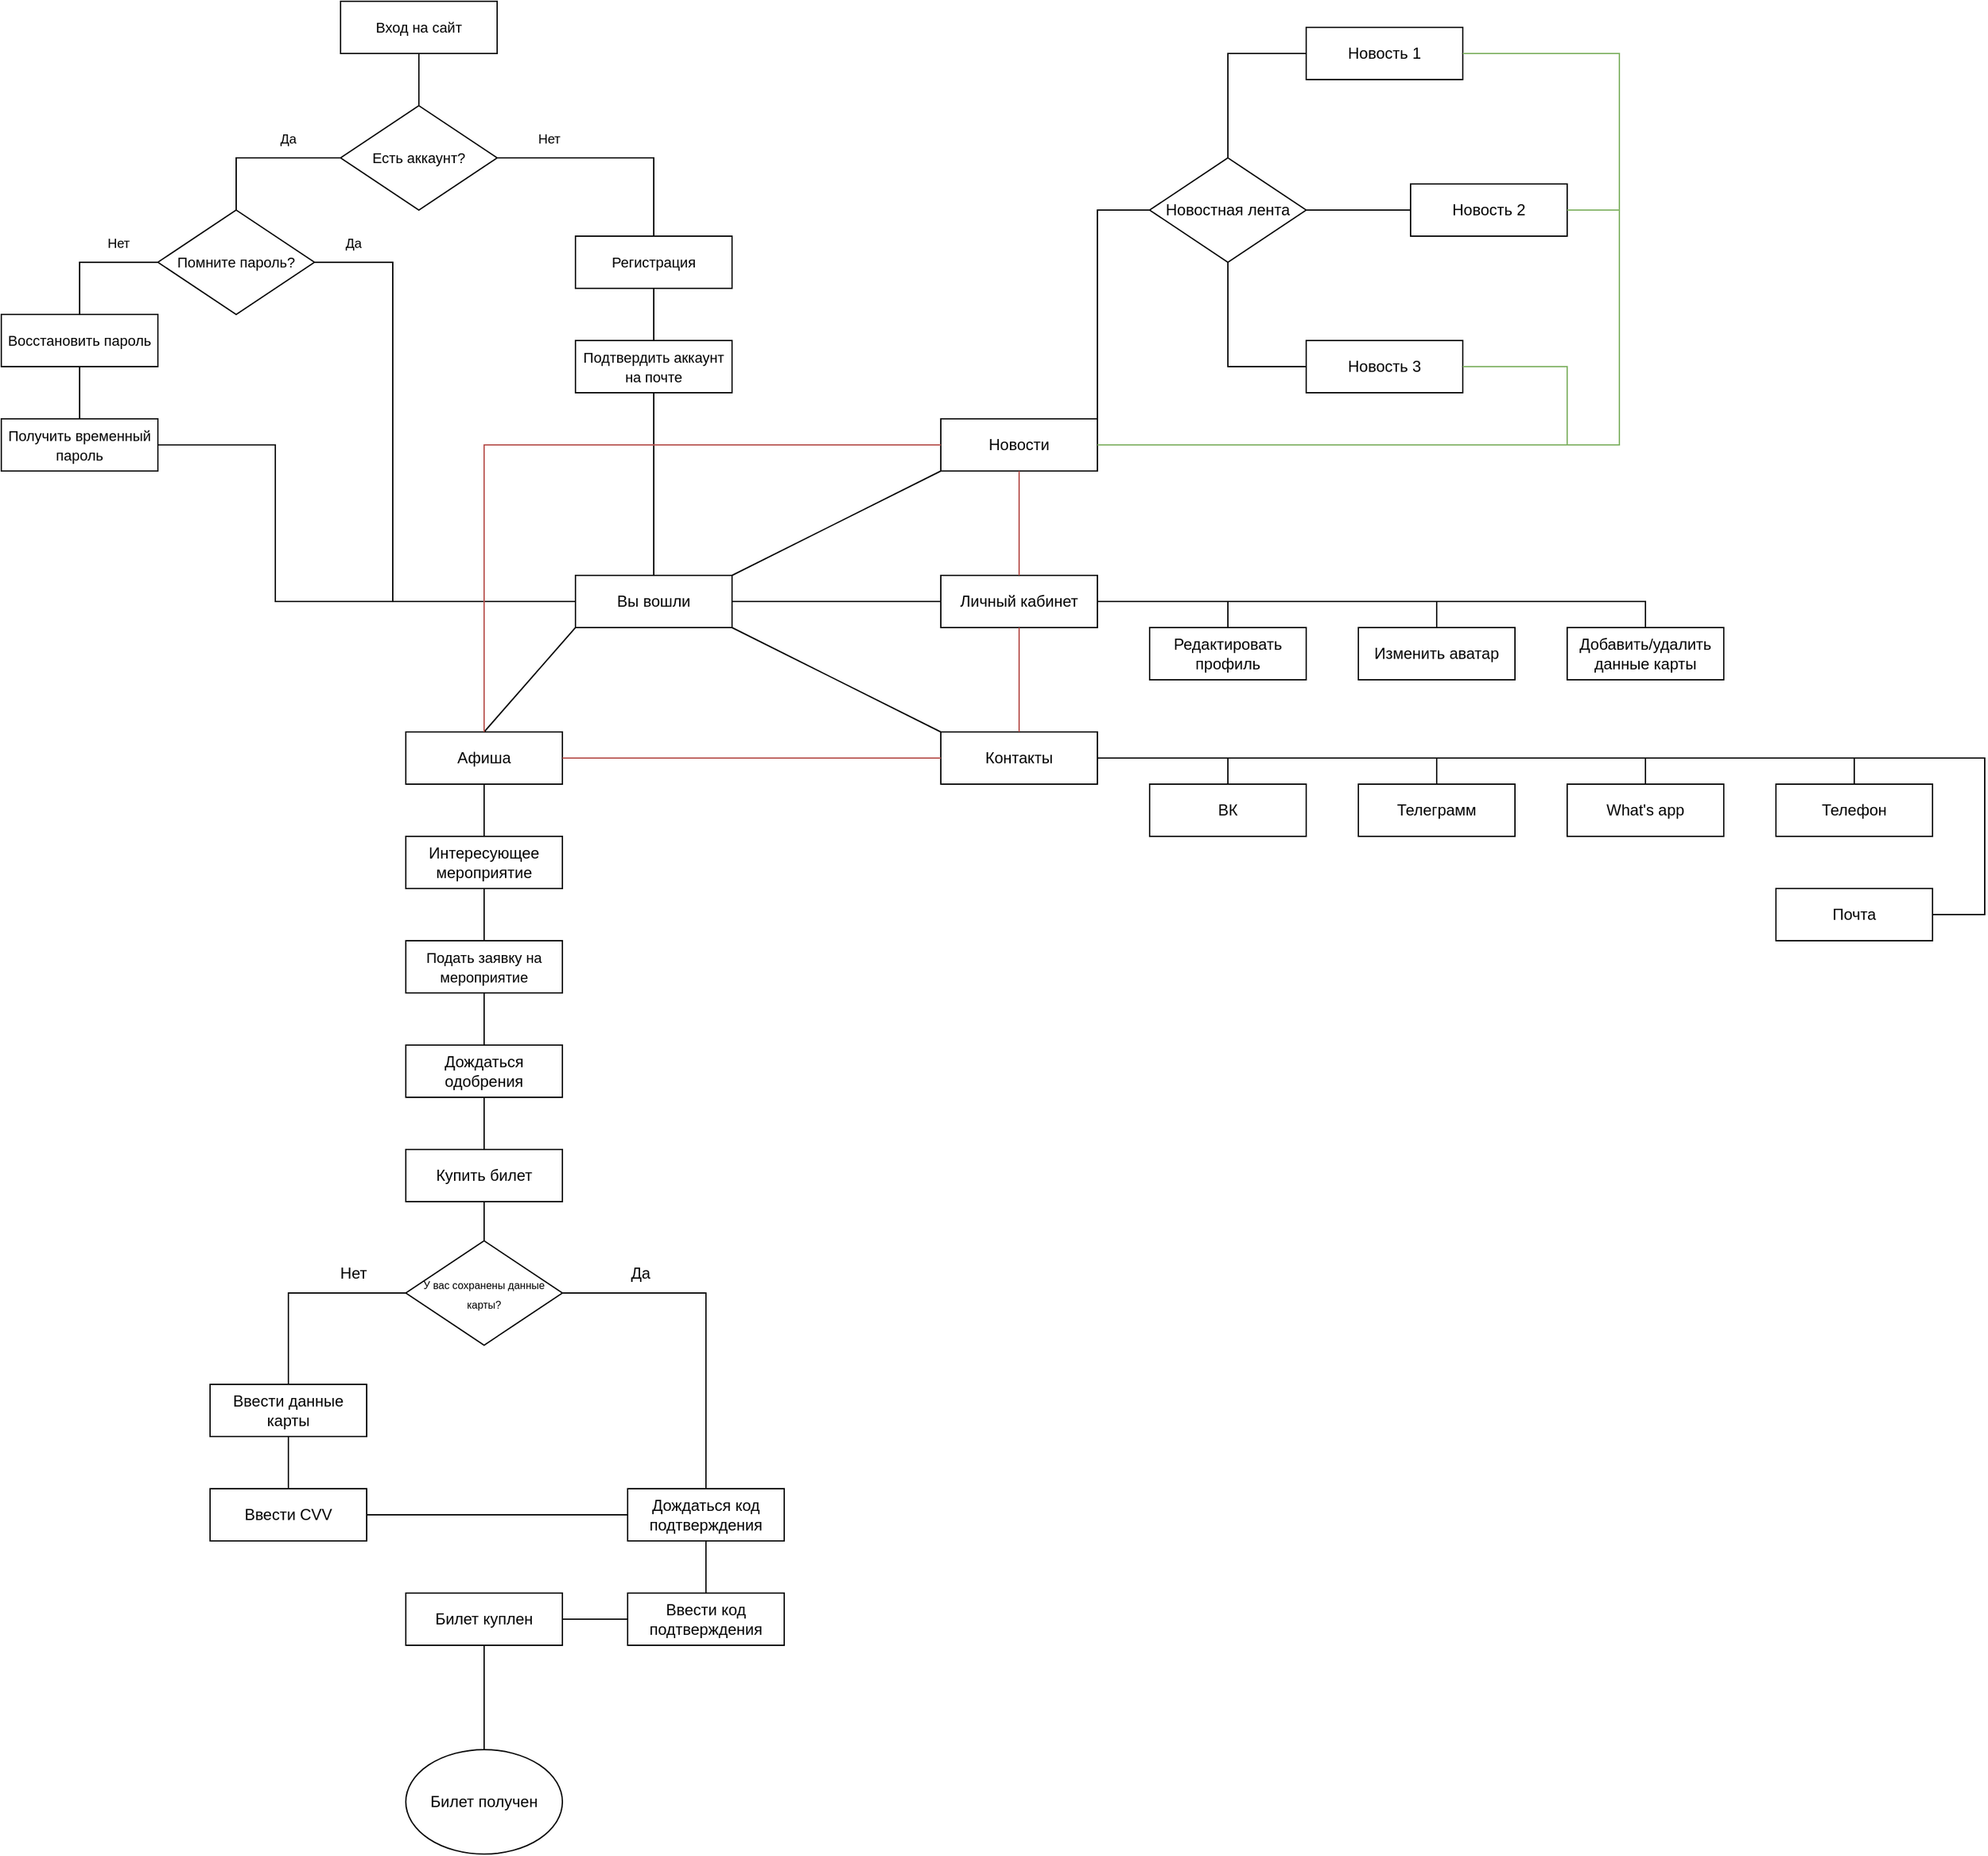 <mxfile version="21.1.1" type="github">
  <diagram name="Страница 1" id="HWNgeaMleUm3BnMJHNl-">
    <mxGraphModel dx="4148" dy="2312" grid="1" gridSize="10" guides="1" tooltips="1" connect="1" arrows="1" fold="1" page="1" pageScale="1" pageWidth="1654" pageHeight="2336" math="0" shadow="0">
      <root>
        <mxCell id="0" />
        <mxCell id="1" parent="0" />
        <mxCell id="MJawjroZl4JYm6e8TZIz-1" value="&lt;font style=&quot;font-size: 11px;&quot;&gt;Вход на сайт&lt;/font&gt;" style="rounded=0;whiteSpace=wrap;html=1;" vertex="1" parent="1">
          <mxGeometry x="340" y="40" width="120" height="40" as="geometry" />
        </mxCell>
        <mxCell id="MJawjroZl4JYm6e8TZIz-2" value="" style="endArrow=none;html=1;rounded=0;entryX=0.5;entryY=1;entryDx=0;entryDy=0;exitX=0.5;exitY=0;exitDx=0;exitDy=0;" edge="1" parent="1" target="MJawjroZl4JYm6e8TZIz-1">
          <mxGeometry width="50" height="50" relative="1" as="geometry">
            <mxPoint x="400" y="120.0" as="sourcePoint" />
            <mxPoint x="450" y="280" as="targetPoint" />
          </mxGeometry>
        </mxCell>
        <mxCell id="MJawjroZl4JYm6e8TZIz-4" value="&lt;font style=&quot;font-size: 11px;&quot;&gt;Есть аккаунт?&lt;/font&gt;" style="rhombus;whiteSpace=wrap;html=1;" vertex="1" parent="1">
          <mxGeometry x="340" y="120" width="120" height="80" as="geometry" />
        </mxCell>
        <mxCell id="MJawjroZl4JYm6e8TZIz-8" value="" style="endArrow=none;html=1;rounded=0;exitX=0;exitY=0.5;exitDx=0;exitDy=0;entryX=0.5;entryY=0;entryDx=0;entryDy=0;" edge="1" parent="1" source="MJawjroZl4JYm6e8TZIz-4" target="MJawjroZl4JYm6e8TZIz-13">
          <mxGeometry width="50" height="50" relative="1" as="geometry">
            <mxPoint x="360" y="150" as="sourcePoint" />
            <mxPoint x="260" y="200" as="targetPoint" />
            <Array as="points">
              <mxPoint x="260" y="160" />
            </Array>
          </mxGeometry>
        </mxCell>
        <mxCell id="MJawjroZl4JYm6e8TZIz-9" value="&lt;font style=&quot;font-size: 10px;&quot;&gt;Да&lt;/font&gt;" style="text;html=1;strokeColor=none;fillColor=none;align=center;verticalAlign=middle;whiteSpace=wrap;rounded=0;" vertex="1" parent="1">
          <mxGeometry x="270" y="140" width="60" height="10" as="geometry" />
        </mxCell>
        <mxCell id="MJawjroZl4JYm6e8TZIz-10" value="" style="endArrow=none;html=1;rounded=0;exitX=1;exitY=0.5;exitDx=0;exitDy=0;entryX=0.5;entryY=0;entryDx=0;entryDy=0;" edge="1" parent="1" source="MJawjroZl4JYm6e8TZIz-4" target="MJawjroZl4JYm6e8TZIz-16">
          <mxGeometry width="50" height="50" relative="1" as="geometry">
            <mxPoint x="450" y="200" as="sourcePoint" />
            <mxPoint x="540" y="200" as="targetPoint" />
            <Array as="points">
              <mxPoint x="580" y="160" />
            </Array>
          </mxGeometry>
        </mxCell>
        <mxCell id="MJawjroZl4JYm6e8TZIz-11" value="&lt;font style=&quot;font-size: 10px;&quot;&gt;Нет&lt;/font&gt;" style="text;html=1;strokeColor=none;fillColor=none;align=center;verticalAlign=middle;whiteSpace=wrap;rounded=0;" vertex="1" parent="1">
          <mxGeometry x="470" y="140" width="60" height="10" as="geometry" />
        </mxCell>
        <mxCell id="MJawjroZl4JYm6e8TZIz-13" value="&lt;font style=&quot;font-size: 11px;&quot;&gt;Помните пароль?&lt;/font&gt;" style="rhombus;whiteSpace=wrap;html=1;" vertex="1" parent="1">
          <mxGeometry x="200" y="200" width="120" height="80" as="geometry" />
        </mxCell>
        <mxCell id="MJawjroZl4JYm6e8TZIz-16" value="&lt;font style=&quot;font-size: 11px;&quot;&gt;Регистрация&lt;/font&gt;" style="rounded=0;whiteSpace=wrap;html=1;" vertex="1" parent="1">
          <mxGeometry x="520" y="220" width="120" height="40" as="geometry" />
        </mxCell>
        <mxCell id="MJawjroZl4JYm6e8TZIz-17" value="" style="endArrow=none;html=1;rounded=0;exitX=1;exitY=0.5;exitDx=0;exitDy=0;entryX=0;entryY=0.5;entryDx=0;entryDy=0;" edge="1" parent="1" source="MJawjroZl4JYm6e8TZIz-13" target="MJawjroZl4JYm6e8TZIz-23">
          <mxGeometry width="50" height="50" relative="1" as="geometry">
            <mxPoint x="260" y="260" as="sourcePoint" />
            <mxPoint x="480" y="400" as="targetPoint" />
            <Array as="points">
              <mxPoint x="380" y="240" />
              <mxPoint x="380" y="500" />
            </Array>
          </mxGeometry>
        </mxCell>
        <mxCell id="MJawjroZl4JYm6e8TZIz-18" value="" style="endArrow=none;html=1;rounded=0;entryX=0;entryY=0.5;entryDx=0;entryDy=0;" edge="1" parent="1" target="MJawjroZl4JYm6e8TZIz-13">
          <mxGeometry width="50" height="50" relative="1" as="geometry">
            <mxPoint x="140" y="280" as="sourcePoint" />
            <mxPoint x="320" y="220" as="targetPoint" />
            <Array as="points">
              <mxPoint x="140" y="240" />
            </Array>
          </mxGeometry>
        </mxCell>
        <mxCell id="MJawjroZl4JYm6e8TZIz-19" value="&lt;font style=&quot;font-size: 10px;&quot;&gt;Да&lt;/font&gt;" style="text;html=1;strokeColor=none;fillColor=none;align=center;verticalAlign=middle;whiteSpace=wrap;rounded=0;" vertex="1" parent="1">
          <mxGeometry x="320" y="210" width="60" height="30" as="geometry" />
        </mxCell>
        <mxCell id="MJawjroZl4JYm6e8TZIz-20" value="&lt;font style=&quot;font-size: 10px;&quot;&gt;Нет&lt;/font&gt;" style="text;html=1;strokeColor=none;fillColor=none;align=center;verticalAlign=middle;whiteSpace=wrap;rounded=0;" vertex="1" parent="1">
          <mxGeometry x="140" y="210" width="60" height="30" as="geometry" />
        </mxCell>
        <mxCell id="MJawjroZl4JYm6e8TZIz-21" value="&lt;font style=&quot;font-size: 11px;&quot;&gt;Подтвердить аккаунт на почте&lt;/font&gt;" style="rounded=0;whiteSpace=wrap;html=1;" vertex="1" parent="1">
          <mxGeometry x="520" y="300" width="120" height="40" as="geometry" />
        </mxCell>
        <mxCell id="MJawjroZl4JYm6e8TZIz-22" value="" style="endArrow=none;html=1;rounded=0;entryX=0.5;entryY=1;entryDx=0;entryDy=0;exitX=0.5;exitY=0;exitDx=0;exitDy=0;" edge="1" parent="1" source="MJawjroZl4JYm6e8TZIz-21" target="MJawjroZl4JYm6e8TZIz-16">
          <mxGeometry width="50" height="50" relative="1" as="geometry">
            <mxPoint x="520" y="310" as="sourcePoint" />
            <mxPoint x="570" y="260" as="targetPoint" />
            <Array as="points">
              <mxPoint x="580" y="300" />
            </Array>
          </mxGeometry>
        </mxCell>
        <mxCell id="MJawjroZl4JYm6e8TZIz-23" value="Вы вошли" style="rounded=0;whiteSpace=wrap;html=1;" vertex="1" parent="1">
          <mxGeometry x="520" y="480" width="120" height="40" as="geometry" />
        </mxCell>
        <mxCell id="MJawjroZl4JYm6e8TZIz-24" value="" style="endArrow=none;html=1;rounded=0;exitX=0.5;exitY=0;exitDx=0;exitDy=0;entryX=0.5;entryY=1;entryDx=0;entryDy=0;" edge="1" parent="1" source="MJawjroZl4JYm6e8TZIz-23" target="MJawjroZl4JYm6e8TZIz-21">
          <mxGeometry width="50" height="50" relative="1" as="geometry">
            <mxPoint x="540" y="380" as="sourcePoint" />
            <mxPoint x="420" y="280" as="targetPoint" />
            <Array as="points" />
          </mxGeometry>
        </mxCell>
        <mxCell id="MJawjroZl4JYm6e8TZIz-26" value="&lt;font style=&quot;font-size: 11px;&quot;&gt;Подать заявку на мероприятие&lt;/font&gt;" style="rounded=0;whiteSpace=wrap;html=1;" vertex="1" parent="1">
          <mxGeometry x="390" y="760" width="120" height="40" as="geometry" />
        </mxCell>
        <mxCell id="MJawjroZl4JYm6e8TZIz-29" value="Дождаться одобрения" style="rounded=0;whiteSpace=wrap;html=1;" vertex="1" parent="1">
          <mxGeometry x="390" y="840" width="120" height="40" as="geometry" />
        </mxCell>
        <mxCell id="MJawjroZl4JYm6e8TZIz-30" value="&lt;font style=&quot;font-size: 11px;&quot;&gt;Восстановить пароль&lt;/font&gt;" style="rounded=0;whiteSpace=wrap;html=1;" vertex="1" parent="1">
          <mxGeometry x="80" y="280" width="120" height="40" as="geometry" />
        </mxCell>
        <mxCell id="MJawjroZl4JYm6e8TZIz-31" value="&lt;font style=&quot;font-size: 11px;&quot;&gt;Получить временный пароль&lt;/font&gt;" style="rounded=0;whiteSpace=wrap;html=1;" vertex="1" parent="1">
          <mxGeometry x="80" y="360" width="120" height="40" as="geometry" />
        </mxCell>
        <mxCell id="MJawjroZl4JYm6e8TZIz-32" value="" style="endArrow=none;html=1;rounded=0;exitX=0.5;exitY=0;exitDx=0;exitDy=0;entryX=0.5;entryY=1;entryDx=0;entryDy=0;" edge="1" parent="1" source="MJawjroZl4JYm6e8TZIz-31" target="MJawjroZl4JYm6e8TZIz-30">
          <mxGeometry width="50" height="50" relative="1" as="geometry">
            <mxPoint x="200" y="300" as="sourcePoint" />
            <mxPoint x="250" y="250" as="targetPoint" />
          </mxGeometry>
        </mxCell>
        <mxCell id="MJawjroZl4JYm6e8TZIz-33" value="" style="endArrow=none;html=1;rounded=0;exitX=1;exitY=0.5;exitDx=0;exitDy=0;entryX=0;entryY=0.5;entryDx=0;entryDy=0;" edge="1" parent="1" source="MJawjroZl4JYm6e8TZIz-31" target="MJawjroZl4JYm6e8TZIz-23">
          <mxGeometry width="50" height="50" relative="1" as="geometry">
            <mxPoint x="240" y="410" as="sourcePoint" />
            <mxPoint x="480" y="400" as="targetPoint" />
            <Array as="points">
              <mxPoint x="290" y="380" />
              <mxPoint x="290" y="400" />
              <mxPoint x="290" y="500" />
            </Array>
          </mxGeometry>
        </mxCell>
        <mxCell id="MJawjroZl4JYm6e8TZIz-34" value="" style="endArrow=none;html=1;rounded=0;entryX=0.5;entryY=1;entryDx=0;entryDy=0;exitX=0.5;exitY=0;exitDx=0;exitDy=0;" edge="1" parent="1" source="MJawjroZl4JYm6e8TZIz-35" target="MJawjroZl4JYm6e8TZIz-29">
          <mxGeometry width="50" height="50" relative="1" as="geometry">
            <mxPoint x="190" y="940" as="sourcePoint" />
            <mxPoint x="260" y="880" as="targetPoint" />
            <Array as="points" />
          </mxGeometry>
        </mxCell>
        <mxCell id="MJawjroZl4JYm6e8TZIz-35" value="Купить билет" style="rounded=0;whiteSpace=wrap;html=1;" vertex="1" parent="1">
          <mxGeometry x="390" y="920" width="120" height="40" as="geometry" />
        </mxCell>
        <mxCell id="MJawjroZl4JYm6e8TZIz-36" value="&lt;font style=&quot;font-size: 8px;&quot;&gt;У вас сохранены данные карты?&lt;/font&gt;" style="rhombus;whiteSpace=wrap;html=1;" vertex="1" parent="1">
          <mxGeometry x="390" y="990" width="120" height="80" as="geometry" />
        </mxCell>
        <mxCell id="MJawjroZl4JYm6e8TZIz-37" value="" style="endArrow=none;html=1;rounded=0;exitX=0.5;exitY=0;exitDx=0;exitDy=0;entryX=0.5;entryY=1;entryDx=0;entryDy=0;" edge="1" parent="1" source="MJawjroZl4JYm6e8TZIz-36" target="MJawjroZl4JYm6e8TZIz-35">
          <mxGeometry width="50" height="50" relative="1" as="geometry">
            <mxPoint x="440" y="970" as="sourcePoint" />
            <mxPoint x="490" y="920" as="targetPoint" />
          </mxGeometry>
        </mxCell>
        <mxCell id="MJawjroZl4JYm6e8TZIz-38" value="Ввести данные карты" style="rounded=0;whiteSpace=wrap;html=1;" vertex="1" parent="1">
          <mxGeometry x="240" y="1100" width="120" height="40" as="geometry" />
        </mxCell>
        <mxCell id="MJawjroZl4JYm6e8TZIz-39" value="" style="endArrow=none;html=1;rounded=0;entryX=0;entryY=0.5;entryDx=0;entryDy=0;exitX=0.5;exitY=0;exitDx=0;exitDy=0;" edge="1" parent="1" source="MJawjroZl4JYm6e8TZIz-38" target="MJawjroZl4JYm6e8TZIz-36">
          <mxGeometry width="50" height="50" relative="1" as="geometry">
            <mxPoint x="280" y="1050" as="sourcePoint" />
            <mxPoint x="330" y="1000" as="targetPoint" />
            <Array as="points">
              <mxPoint x="300" y="1030" />
            </Array>
          </mxGeometry>
        </mxCell>
        <mxCell id="MJawjroZl4JYm6e8TZIz-40" value="Дождаться код подтверждения" style="rounded=0;whiteSpace=wrap;html=1;" vertex="1" parent="1">
          <mxGeometry x="560" y="1180" width="120" height="40" as="geometry" />
        </mxCell>
        <mxCell id="MJawjroZl4JYm6e8TZIz-41" value="" style="endArrow=none;html=1;rounded=0;exitX=1;exitY=0.5;exitDx=0;exitDy=0;entryX=0.5;entryY=0;entryDx=0;entryDy=0;" edge="1" parent="1" source="MJawjroZl4JYm6e8TZIz-36" target="MJawjroZl4JYm6e8TZIz-40">
          <mxGeometry width="50" height="50" relative="1" as="geometry">
            <mxPoint x="620" y="1080" as="sourcePoint" />
            <mxPoint x="670" y="1030" as="targetPoint" />
            <Array as="points">
              <mxPoint x="620" y="1030" />
            </Array>
          </mxGeometry>
        </mxCell>
        <mxCell id="MJawjroZl4JYm6e8TZIz-42" value="Нет" style="text;html=1;strokeColor=none;fillColor=none;align=center;verticalAlign=middle;whiteSpace=wrap;rounded=0;" vertex="1" parent="1">
          <mxGeometry x="320" y="1000" width="60" height="30" as="geometry" />
        </mxCell>
        <mxCell id="MJawjroZl4JYm6e8TZIz-43" value="Да" style="text;html=1;strokeColor=none;fillColor=none;align=center;verticalAlign=middle;whiteSpace=wrap;rounded=0;" vertex="1" parent="1">
          <mxGeometry x="540" y="1000" width="60" height="30" as="geometry" />
        </mxCell>
        <mxCell id="MJawjroZl4JYm6e8TZIz-44" value="Ввести CVV" style="rounded=0;whiteSpace=wrap;html=1;" vertex="1" parent="1">
          <mxGeometry x="240" y="1180" width="120" height="40" as="geometry" />
        </mxCell>
        <mxCell id="MJawjroZl4JYm6e8TZIz-45" value="" style="endArrow=none;html=1;rounded=0;exitX=0.5;exitY=0;exitDx=0;exitDy=0;entryX=0.5;entryY=1;entryDx=0;entryDy=0;" edge="1" parent="1" source="MJawjroZl4JYm6e8TZIz-44" target="MJawjroZl4JYm6e8TZIz-38">
          <mxGeometry width="50" height="50" relative="1" as="geometry">
            <mxPoint x="390" y="1120" as="sourcePoint" />
            <mxPoint x="440" y="1070" as="targetPoint" />
          </mxGeometry>
        </mxCell>
        <mxCell id="MJawjroZl4JYm6e8TZIz-46" value="" style="endArrow=none;html=1;rounded=0;entryX=0;entryY=0.5;entryDx=0;entryDy=0;exitX=1;exitY=0.5;exitDx=0;exitDy=0;" edge="1" parent="1" source="MJawjroZl4JYm6e8TZIz-44" target="MJawjroZl4JYm6e8TZIz-40">
          <mxGeometry width="50" height="50" relative="1" as="geometry">
            <mxPoint x="390" y="1120" as="sourcePoint" />
            <mxPoint x="440" y="1070" as="targetPoint" />
          </mxGeometry>
        </mxCell>
        <mxCell id="MJawjroZl4JYm6e8TZIz-47" value="Ввести код подтверждения" style="rounded=0;whiteSpace=wrap;html=1;" vertex="1" parent="1">
          <mxGeometry x="560" y="1260" width="120" height="40" as="geometry" />
        </mxCell>
        <mxCell id="MJawjroZl4JYm6e8TZIz-48" value="" style="endArrow=none;html=1;rounded=0;entryX=0.5;entryY=1;entryDx=0;entryDy=0;exitX=0.5;exitY=0;exitDx=0;exitDy=0;" edge="1" parent="1" source="MJawjroZl4JYm6e8TZIz-47" target="MJawjroZl4JYm6e8TZIz-40">
          <mxGeometry width="50" height="50" relative="1" as="geometry">
            <mxPoint x="590" y="1290" as="sourcePoint" />
            <mxPoint x="640" y="1240" as="targetPoint" />
          </mxGeometry>
        </mxCell>
        <mxCell id="MJawjroZl4JYm6e8TZIz-49" value="Билет куплен" style="rounded=0;whiteSpace=wrap;html=1;" vertex="1" parent="1">
          <mxGeometry x="390" y="1260" width="120" height="40" as="geometry" />
        </mxCell>
        <mxCell id="MJawjroZl4JYm6e8TZIz-50" value="" style="endArrow=none;html=1;rounded=0;exitX=1;exitY=0.5;exitDx=0;exitDy=0;entryX=0;entryY=0.5;entryDx=0;entryDy=0;" edge="1" parent="1" source="MJawjroZl4JYm6e8TZIz-49" target="MJawjroZl4JYm6e8TZIz-47">
          <mxGeometry width="50" height="50" relative="1" as="geometry">
            <mxPoint x="590" y="1280" as="sourcePoint" />
            <mxPoint x="640" y="1230" as="targetPoint" />
          </mxGeometry>
        </mxCell>
        <mxCell id="MJawjroZl4JYm6e8TZIz-51" value="Билет получен" style="ellipse;whiteSpace=wrap;html=1;" vertex="1" parent="1">
          <mxGeometry x="390" y="1380" width="120" height="80" as="geometry" />
        </mxCell>
        <mxCell id="MJawjroZl4JYm6e8TZIz-52" value="" style="endArrow=none;html=1;rounded=0;exitX=0.5;exitY=0;exitDx=0;exitDy=0;entryX=0.5;entryY=1;entryDx=0;entryDy=0;" edge="1" parent="1" source="MJawjroZl4JYm6e8TZIz-51" target="MJawjroZl4JYm6e8TZIz-49">
          <mxGeometry width="50" height="50" relative="1" as="geometry">
            <mxPoint x="510" y="1310" as="sourcePoint" />
            <mxPoint x="560" y="1260" as="targetPoint" />
          </mxGeometry>
        </mxCell>
        <mxCell id="MJawjroZl4JYm6e8TZIz-53" value="" style="endArrow=none;html=1;rounded=0;exitX=0.5;exitY=0;exitDx=0;exitDy=0;entryX=0.5;entryY=1;entryDx=0;entryDy=0;" edge="1" parent="1" source="MJawjroZl4JYm6e8TZIz-29" target="MJawjroZl4JYm6e8TZIz-26">
          <mxGeometry width="50" height="50" relative="1" as="geometry">
            <mxPoint x="490" y="730" as="sourcePoint" />
            <mxPoint x="540" y="680" as="targetPoint" />
          </mxGeometry>
        </mxCell>
        <mxCell id="MJawjroZl4JYm6e8TZIz-54" value="Контакты" style="rounded=0;whiteSpace=wrap;html=1;" vertex="1" parent="1">
          <mxGeometry x="800" y="600" width="120" height="40" as="geometry" />
        </mxCell>
        <mxCell id="MJawjroZl4JYm6e8TZIz-55" value="" style="endArrow=none;html=1;rounded=0;exitX=0;exitY=0;exitDx=0;exitDy=0;entryX=1;entryY=1;entryDx=0;entryDy=0;" edge="1" parent="1" source="MJawjroZl4JYm6e8TZIz-54" target="MJawjroZl4JYm6e8TZIz-23">
          <mxGeometry width="50" height="50" relative="1" as="geometry">
            <mxPoint x="540" y="670" as="sourcePoint" />
            <mxPoint x="590" y="620" as="targetPoint" />
          </mxGeometry>
        </mxCell>
        <mxCell id="MJawjroZl4JYm6e8TZIz-56" value="Афиша" style="rounded=0;whiteSpace=wrap;html=1;" vertex="1" parent="1">
          <mxGeometry x="390" y="600" width="120" height="40" as="geometry" />
        </mxCell>
        <mxCell id="MJawjroZl4JYm6e8TZIz-57" value="Личный кабинет" style="rounded=0;whiteSpace=wrap;html=1;" vertex="1" parent="1">
          <mxGeometry x="800" y="480" width="120" height="40" as="geometry" />
        </mxCell>
        <mxCell id="MJawjroZl4JYm6e8TZIz-58" value="Новости" style="rounded=0;whiteSpace=wrap;html=1;" vertex="1" parent="1">
          <mxGeometry x="800" y="360" width="120" height="40" as="geometry" />
        </mxCell>
        <mxCell id="MJawjroZl4JYm6e8TZIz-59" value="" style="endArrow=none;html=1;rounded=0;exitX=0.5;exitY=0;exitDx=0;exitDy=0;entryX=0;entryY=1;entryDx=0;entryDy=0;" edge="1" parent="1" source="MJawjroZl4JYm6e8TZIz-56" target="MJawjroZl4JYm6e8TZIz-23">
          <mxGeometry width="50" height="50" relative="1" as="geometry">
            <mxPoint x="540" y="670" as="sourcePoint" />
            <mxPoint x="590" y="620" as="targetPoint" />
            <Array as="points" />
          </mxGeometry>
        </mxCell>
        <mxCell id="MJawjroZl4JYm6e8TZIz-60" value="" style="endArrow=none;html=1;rounded=0;exitX=0;exitY=0.5;exitDx=0;exitDy=0;entryX=1;entryY=0.5;entryDx=0;entryDy=0;" edge="1" parent="1" source="MJawjroZl4JYm6e8TZIz-57" target="MJawjroZl4JYm6e8TZIz-23">
          <mxGeometry width="50" height="50" relative="1" as="geometry">
            <mxPoint x="540" y="670" as="sourcePoint" />
            <mxPoint x="590" y="620" as="targetPoint" />
          </mxGeometry>
        </mxCell>
        <mxCell id="MJawjroZl4JYm6e8TZIz-61" value="" style="endArrow=none;html=1;rounded=0;entryX=0;entryY=1;entryDx=0;entryDy=0;exitX=1;exitY=0;exitDx=0;exitDy=0;" edge="1" parent="1" source="MJawjroZl4JYm6e8TZIz-23" target="MJawjroZl4JYm6e8TZIz-58">
          <mxGeometry width="50" height="50" relative="1" as="geometry">
            <mxPoint x="540" y="670" as="sourcePoint" />
            <mxPoint x="590" y="620" as="targetPoint" />
          </mxGeometry>
        </mxCell>
        <mxCell id="MJawjroZl4JYm6e8TZIz-62" value="Интересующее мероприятие" style="rounded=0;whiteSpace=wrap;html=1;" vertex="1" parent="1">
          <mxGeometry x="390" y="680" width="120" height="40" as="geometry" />
        </mxCell>
        <mxCell id="MJawjroZl4JYm6e8TZIz-63" value="" style="endArrow=none;html=1;rounded=0;exitX=0.5;exitY=0;exitDx=0;exitDy=0;entryX=0.5;entryY=1;entryDx=0;entryDy=0;" edge="1" parent="1" source="MJawjroZl4JYm6e8TZIz-62" target="MJawjroZl4JYm6e8TZIz-56">
          <mxGeometry width="50" height="50" relative="1" as="geometry">
            <mxPoint x="640" y="630" as="sourcePoint" />
            <mxPoint x="690" y="580" as="targetPoint" />
          </mxGeometry>
        </mxCell>
        <mxCell id="MJawjroZl4JYm6e8TZIz-64" value="" style="endArrow=none;html=1;rounded=0;exitX=0.5;exitY=0;exitDx=0;exitDy=0;entryX=0.5;entryY=1;entryDx=0;entryDy=0;" edge="1" parent="1" source="MJawjroZl4JYm6e8TZIz-26" target="MJawjroZl4JYm6e8TZIz-62">
          <mxGeometry width="50" height="50" relative="1" as="geometry">
            <mxPoint x="410" y="620" as="sourcePoint" />
            <mxPoint x="460" y="570" as="targetPoint" />
            <Array as="points">
              <mxPoint x="450" y="720" />
            </Array>
          </mxGeometry>
        </mxCell>
        <mxCell id="MJawjroZl4JYm6e8TZIz-66" value="Новостная лента" style="rhombus;whiteSpace=wrap;html=1;" vertex="1" parent="1">
          <mxGeometry x="960" y="160" width="120" height="80" as="geometry" />
        </mxCell>
        <mxCell id="MJawjroZl4JYm6e8TZIz-67" value="" style="endArrow=none;html=1;rounded=0;exitX=1;exitY=0;exitDx=0;exitDy=0;entryX=0;entryY=0.5;entryDx=0;entryDy=0;" edge="1" parent="1" source="MJawjroZl4JYm6e8TZIz-58" target="MJawjroZl4JYm6e8TZIz-66">
          <mxGeometry width="50" height="50" relative="1" as="geometry">
            <mxPoint x="1020" y="350" as="sourcePoint" />
            <mxPoint x="1070" y="300" as="targetPoint" />
            <Array as="points">
              <mxPoint x="920" y="200" />
            </Array>
          </mxGeometry>
        </mxCell>
        <mxCell id="MJawjroZl4JYm6e8TZIz-68" value="" style="endArrow=none;html=1;rounded=0;exitX=0.5;exitY=0;exitDx=0;exitDy=0;" edge="1" parent="1" source="MJawjroZl4JYm6e8TZIz-66">
          <mxGeometry width="50" height="50" relative="1" as="geometry">
            <mxPoint x="1180" y="360" as="sourcePoint" />
            <mxPoint x="1080" y="80" as="targetPoint" />
            <Array as="points">
              <mxPoint x="1020" y="80" />
            </Array>
          </mxGeometry>
        </mxCell>
        <mxCell id="MJawjroZl4JYm6e8TZIz-69" value="" style="endArrow=none;html=1;rounded=0;exitX=1;exitY=0.5;exitDx=0;exitDy=0;" edge="1" parent="1" source="MJawjroZl4JYm6e8TZIz-66">
          <mxGeometry width="50" height="50" relative="1" as="geometry">
            <mxPoint x="1180" y="360" as="sourcePoint" />
            <mxPoint x="1160" y="200" as="targetPoint" />
          </mxGeometry>
        </mxCell>
        <mxCell id="MJawjroZl4JYm6e8TZIz-70" value="" style="endArrow=none;html=1;rounded=0;exitX=0.5;exitY=1;exitDx=0;exitDy=0;" edge="1" parent="1" source="MJawjroZl4JYm6e8TZIz-66">
          <mxGeometry width="50" height="50" relative="1" as="geometry">
            <mxPoint x="1180" y="360" as="sourcePoint" />
            <mxPoint x="1080" y="320" as="targetPoint" />
            <Array as="points">
              <mxPoint x="1020" y="320" />
            </Array>
          </mxGeometry>
        </mxCell>
        <mxCell id="MJawjroZl4JYm6e8TZIz-71" value="Новость 1" style="rounded=0;whiteSpace=wrap;html=1;" vertex="1" parent="1">
          <mxGeometry x="1080" y="60" width="120" height="40" as="geometry" />
        </mxCell>
        <mxCell id="MJawjroZl4JYm6e8TZIz-72" value="Новость 2" style="rounded=0;whiteSpace=wrap;html=1;" vertex="1" parent="1">
          <mxGeometry x="1160" y="180" width="120" height="40" as="geometry" />
        </mxCell>
        <mxCell id="MJawjroZl4JYm6e8TZIz-73" value="Новость 3" style="rounded=0;whiteSpace=wrap;html=1;" vertex="1" parent="1">
          <mxGeometry x="1080" y="300" width="120" height="40" as="geometry" />
        </mxCell>
        <mxCell id="MJawjroZl4JYm6e8TZIz-75" value="" style="endArrow=none;html=1;rounded=0;exitX=1;exitY=0.5;exitDx=0;exitDy=0;entryX=1;entryY=0.5;entryDx=0;entryDy=0;fillColor=#d5e8d4;strokeColor=#82b366;" edge="1" parent="1" source="MJawjroZl4JYm6e8TZIz-72" target="MJawjroZl4JYm6e8TZIz-58">
          <mxGeometry width="50" height="50" relative="1" as="geometry">
            <mxPoint x="1180" y="280" as="sourcePoint" />
            <mxPoint x="1280" y="380" as="targetPoint" />
            <Array as="points">
              <mxPoint x="1320" y="200" />
              <mxPoint x="1320" y="380" />
            </Array>
          </mxGeometry>
        </mxCell>
        <mxCell id="MJawjroZl4JYm6e8TZIz-76" value="" style="endArrow=none;html=1;rounded=0;exitX=1;exitY=0.5;exitDx=0;exitDy=0;entryX=1;entryY=0.5;entryDx=0;entryDy=0;fillColor=#d5e8d4;strokeColor=#82b366;" edge="1" parent="1" source="MJawjroZl4JYm6e8TZIz-73" target="MJawjroZl4JYm6e8TZIz-58">
          <mxGeometry width="50" height="50" relative="1" as="geometry">
            <mxPoint x="1180" y="280" as="sourcePoint" />
            <mxPoint x="1230" y="380" as="targetPoint" />
            <Array as="points">
              <mxPoint x="1280" y="320" />
              <mxPoint x="1280" y="380" />
            </Array>
          </mxGeometry>
        </mxCell>
        <mxCell id="MJawjroZl4JYm6e8TZIz-77" value="" style="endArrow=none;html=1;rounded=0;exitX=1;exitY=0.5;exitDx=0;exitDy=0;fillColor=#d5e8d4;strokeColor=#82b366;" edge="1" parent="1" source="MJawjroZl4JYm6e8TZIz-71">
          <mxGeometry width="50" height="50" relative="1" as="geometry">
            <mxPoint x="1180" y="280" as="sourcePoint" />
            <mxPoint x="920" y="380" as="targetPoint" />
            <Array as="points">
              <mxPoint x="1320" y="80" />
              <mxPoint x="1320" y="380" />
            </Array>
          </mxGeometry>
        </mxCell>
        <mxCell id="MJawjroZl4JYm6e8TZIz-79" value="Редактировать профиль" style="rounded=0;whiteSpace=wrap;html=1;" vertex="1" parent="1">
          <mxGeometry x="960" y="520" width="120" height="40" as="geometry" />
        </mxCell>
        <mxCell id="MJawjroZl4JYm6e8TZIz-80" value="Изменить аватар" style="rounded=0;whiteSpace=wrap;html=1;" vertex="1" parent="1">
          <mxGeometry x="1120" y="520" width="120" height="40" as="geometry" />
        </mxCell>
        <mxCell id="MJawjroZl4JYm6e8TZIz-81" value="Добавить/удалить данные карты" style="rounded=0;whiteSpace=wrap;html=1;" vertex="1" parent="1">
          <mxGeometry x="1280" y="520" width="120" height="40" as="geometry" />
        </mxCell>
        <mxCell id="MJawjroZl4JYm6e8TZIz-82" value="" style="endArrow=none;html=1;rounded=0;exitX=1;exitY=0.5;exitDx=0;exitDy=0;entryX=0.5;entryY=0;entryDx=0;entryDy=0;" edge="1" parent="1" source="MJawjroZl4JYm6e8TZIz-57" target="MJawjroZl4JYm6e8TZIz-79">
          <mxGeometry width="50" height="50" relative="1" as="geometry">
            <mxPoint x="1060" y="520" as="sourcePoint" />
            <mxPoint x="1020" y="500" as="targetPoint" />
            <Array as="points">
              <mxPoint x="1020" y="500" />
            </Array>
          </mxGeometry>
        </mxCell>
        <mxCell id="MJawjroZl4JYm6e8TZIz-83" value="" style="endArrow=none;html=1;rounded=0;exitX=1;exitY=0.5;exitDx=0;exitDy=0;entryX=0.5;entryY=0;entryDx=0;entryDy=0;" edge="1" parent="1" source="MJawjroZl4JYm6e8TZIz-57" target="MJawjroZl4JYm6e8TZIz-80">
          <mxGeometry width="50" height="50" relative="1" as="geometry">
            <mxPoint x="1060" y="520" as="sourcePoint" />
            <mxPoint x="1110" y="470" as="targetPoint" />
            <Array as="points">
              <mxPoint x="1180" y="500" />
            </Array>
          </mxGeometry>
        </mxCell>
        <mxCell id="MJawjroZl4JYm6e8TZIz-84" value="" style="endArrow=none;html=1;rounded=0;exitX=1;exitY=0.5;exitDx=0;exitDy=0;entryX=0.5;entryY=0;entryDx=0;entryDy=0;" edge="1" parent="1" source="MJawjroZl4JYm6e8TZIz-57" target="MJawjroZl4JYm6e8TZIz-81">
          <mxGeometry width="50" height="50" relative="1" as="geometry">
            <mxPoint x="1060" y="520" as="sourcePoint" />
            <mxPoint x="1110" y="470" as="targetPoint" />
            <Array as="points">
              <mxPoint x="1340" y="500" />
            </Array>
          </mxGeometry>
        </mxCell>
        <mxCell id="MJawjroZl4JYm6e8TZIz-85" value="" style="endArrow=none;html=1;rounded=0;exitX=0.5;exitY=0;exitDx=0;exitDy=0;entryX=0.5;entryY=1;entryDx=0;entryDy=0;fillColor=#f8cecc;strokeColor=#b85450;" edge="1" parent="1" source="MJawjroZl4JYm6e8TZIz-54" target="MJawjroZl4JYm6e8TZIz-57">
          <mxGeometry width="50" height="50" relative="1" as="geometry">
            <mxPoint x="660" y="560" as="sourcePoint" />
            <mxPoint x="710" y="510" as="targetPoint" />
          </mxGeometry>
        </mxCell>
        <mxCell id="MJawjroZl4JYm6e8TZIz-86" value="" style="endArrow=none;html=1;rounded=0;entryX=0.5;entryY=1;entryDx=0;entryDy=0;exitX=0.5;exitY=0;exitDx=0;exitDy=0;fillColor=#f8cecc;strokeColor=#b85450;" edge="1" parent="1" source="MJawjroZl4JYm6e8TZIz-57" target="MJawjroZl4JYm6e8TZIz-58">
          <mxGeometry width="50" height="50" relative="1" as="geometry">
            <mxPoint x="660" y="560" as="sourcePoint" />
            <mxPoint x="710" y="510" as="targetPoint" />
          </mxGeometry>
        </mxCell>
        <mxCell id="MJawjroZl4JYm6e8TZIz-87" value="" style="endArrow=none;html=1;rounded=0;exitX=1;exitY=0.5;exitDx=0;exitDy=0;entryX=0;entryY=0.5;entryDx=0;entryDy=0;fillColor=#f8cecc;strokeColor=#b85450;" edge="1" parent="1" source="MJawjroZl4JYm6e8TZIz-56" target="MJawjroZl4JYm6e8TZIz-54">
          <mxGeometry width="50" height="50" relative="1" as="geometry">
            <mxPoint x="560" y="550" as="sourcePoint" />
            <mxPoint x="610" y="500" as="targetPoint" />
          </mxGeometry>
        </mxCell>
        <mxCell id="MJawjroZl4JYm6e8TZIz-88" value="" style="endArrow=none;html=1;rounded=0;exitX=0.5;exitY=0;exitDx=0;exitDy=0;entryX=0;entryY=0.5;entryDx=0;entryDy=0;fillColor=#f8cecc;strokeColor=#b85450;" edge="1" parent="1" source="MJawjroZl4JYm6e8TZIz-56" target="MJawjroZl4JYm6e8TZIz-58">
          <mxGeometry width="50" height="50" relative="1" as="geometry">
            <mxPoint x="560" y="550" as="sourcePoint" />
            <mxPoint x="430" y="380" as="targetPoint" />
            <Array as="points">
              <mxPoint x="450" y="380" />
            </Array>
          </mxGeometry>
        </mxCell>
        <mxCell id="MJawjroZl4JYm6e8TZIz-91" value="ВК" style="rounded=0;whiteSpace=wrap;html=1;" vertex="1" parent="1">
          <mxGeometry x="960" y="640" width="120" height="40" as="geometry" />
        </mxCell>
        <mxCell id="MJawjroZl4JYm6e8TZIz-92" value="Телеграмм" style="rounded=0;whiteSpace=wrap;html=1;" vertex="1" parent="1">
          <mxGeometry x="1120" y="640" width="120" height="40" as="geometry" />
        </mxCell>
        <mxCell id="MJawjroZl4JYm6e8TZIz-93" value="What&#39;s app" style="rounded=0;whiteSpace=wrap;html=1;" vertex="1" parent="1">
          <mxGeometry x="1280" y="640" width="120" height="40" as="geometry" />
        </mxCell>
        <mxCell id="MJawjroZl4JYm6e8TZIz-94" value="Телефон" style="rounded=0;whiteSpace=wrap;html=1;" vertex="1" parent="1">
          <mxGeometry x="1440" y="640" width="120" height="40" as="geometry" />
        </mxCell>
        <mxCell id="MJawjroZl4JYm6e8TZIz-96" value="Почта" style="rounded=0;whiteSpace=wrap;html=1;" vertex="1" parent="1">
          <mxGeometry x="1440" y="720" width="120" height="40" as="geometry" />
        </mxCell>
        <mxCell id="MJawjroZl4JYm6e8TZIz-97" value="" style="endArrow=none;html=1;rounded=0;exitX=1;exitY=0.5;exitDx=0;exitDy=0;entryX=1;entryY=0.5;entryDx=0;entryDy=0;" edge="1" parent="1" source="MJawjroZl4JYm6e8TZIz-54" target="MJawjroZl4JYm6e8TZIz-96">
          <mxGeometry width="50" height="50" relative="1" as="geometry">
            <mxPoint x="1150" y="690" as="sourcePoint" />
            <mxPoint x="1600" y="740" as="targetPoint" />
            <Array as="points">
              <mxPoint x="1600" y="620" />
              <mxPoint x="1600" y="740" />
            </Array>
          </mxGeometry>
        </mxCell>
        <mxCell id="MJawjroZl4JYm6e8TZIz-98" value="" style="endArrow=none;html=1;rounded=0;exitX=0.5;exitY=0;exitDx=0;exitDy=0;entryX=1;entryY=0.5;entryDx=0;entryDy=0;" edge="1" parent="1" source="MJawjroZl4JYm6e8TZIz-91" target="MJawjroZl4JYm6e8TZIz-54">
          <mxGeometry width="50" height="50" relative="1" as="geometry">
            <mxPoint x="1060" y="670" as="sourcePoint" />
            <mxPoint x="1110" y="620" as="targetPoint" />
            <Array as="points">
              <mxPoint x="1020" y="620" />
            </Array>
          </mxGeometry>
        </mxCell>
        <mxCell id="MJawjroZl4JYm6e8TZIz-99" value="" style="endArrow=none;html=1;rounded=0;exitX=1;exitY=0.5;exitDx=0;exitDy=0;entryX=0.5;entryY=0;entryDx=0;entryDy=0;" edge="1" parent="1" source="MJawjroZl4JYm6e8TZIz-54" target="MJawjroZl4JYm6e8TZIz-92">
          <mxGeometry width="50" height="50" relative="1" as="geometry">
            <mxPoint x="1060" y="670" as="sourcePoint" />
            <mxPoint x="1110" y="620" as="targetPoint" />
            <Array as="points">
              <mxPoint x="1180" y="620" />
            </Array>
          </mxGeometry>
        </mxCell>
        <mxCell id="MJawjroZl4JYm6e8TZIz-100" value="" style="endArrow=none;html=1;rounded=0;exitX=1;exitY=0.5;exitDx=0;exitDy=0;entryX=0.5;entryY=0;entryDx=0;entryDy=0;" edge="1" parent="1" source="MJawjroZl4JYm6e8TZIz-54" target="MJawjroZl4JYm6e8TZIz-94">
          <mxGeometry width="50" height="50" relative="1" as="geometry">
            <mxPoint x="1470" y="690" as="sourcePoint" />
            <mxPoint x="1500" y="630" as="targetPoint" />
            <Array as="points">
              <mxPoint x="1500" y="620" />
            </Array>
          </mxGeometry>
        </mxCell>
        <mxCell id="MJawjroZl4JYm6e8TZIz-101" value="" style="endArrow=none;html=1;rounded=0;exitX=0.5;exitY=0;exitDx=0;exitDy=0;entryX=1;entryY=0.5;entryDx=0;entryDy=0;" edge="1" parent="1" source="MJawjroZl4JYm6e8TZIz-93" target="MJawjroZl4JYm6e8TZIz-54">
          <mxGeometry width="50" height="50" relative="1" as="geometry">
            <mxPoint x="1330" y="700" as="sourcePoint" />
            <mxPoint x="1380" y="650" as="targetPoint" />
            <Array as="points">
              <mxPoint x="1340" y="620" />
            </Array>
          </mxGeometry>
        </mxCell>
      </root>
    </mxGraphModel>
  </diagram>
</mxfile>
